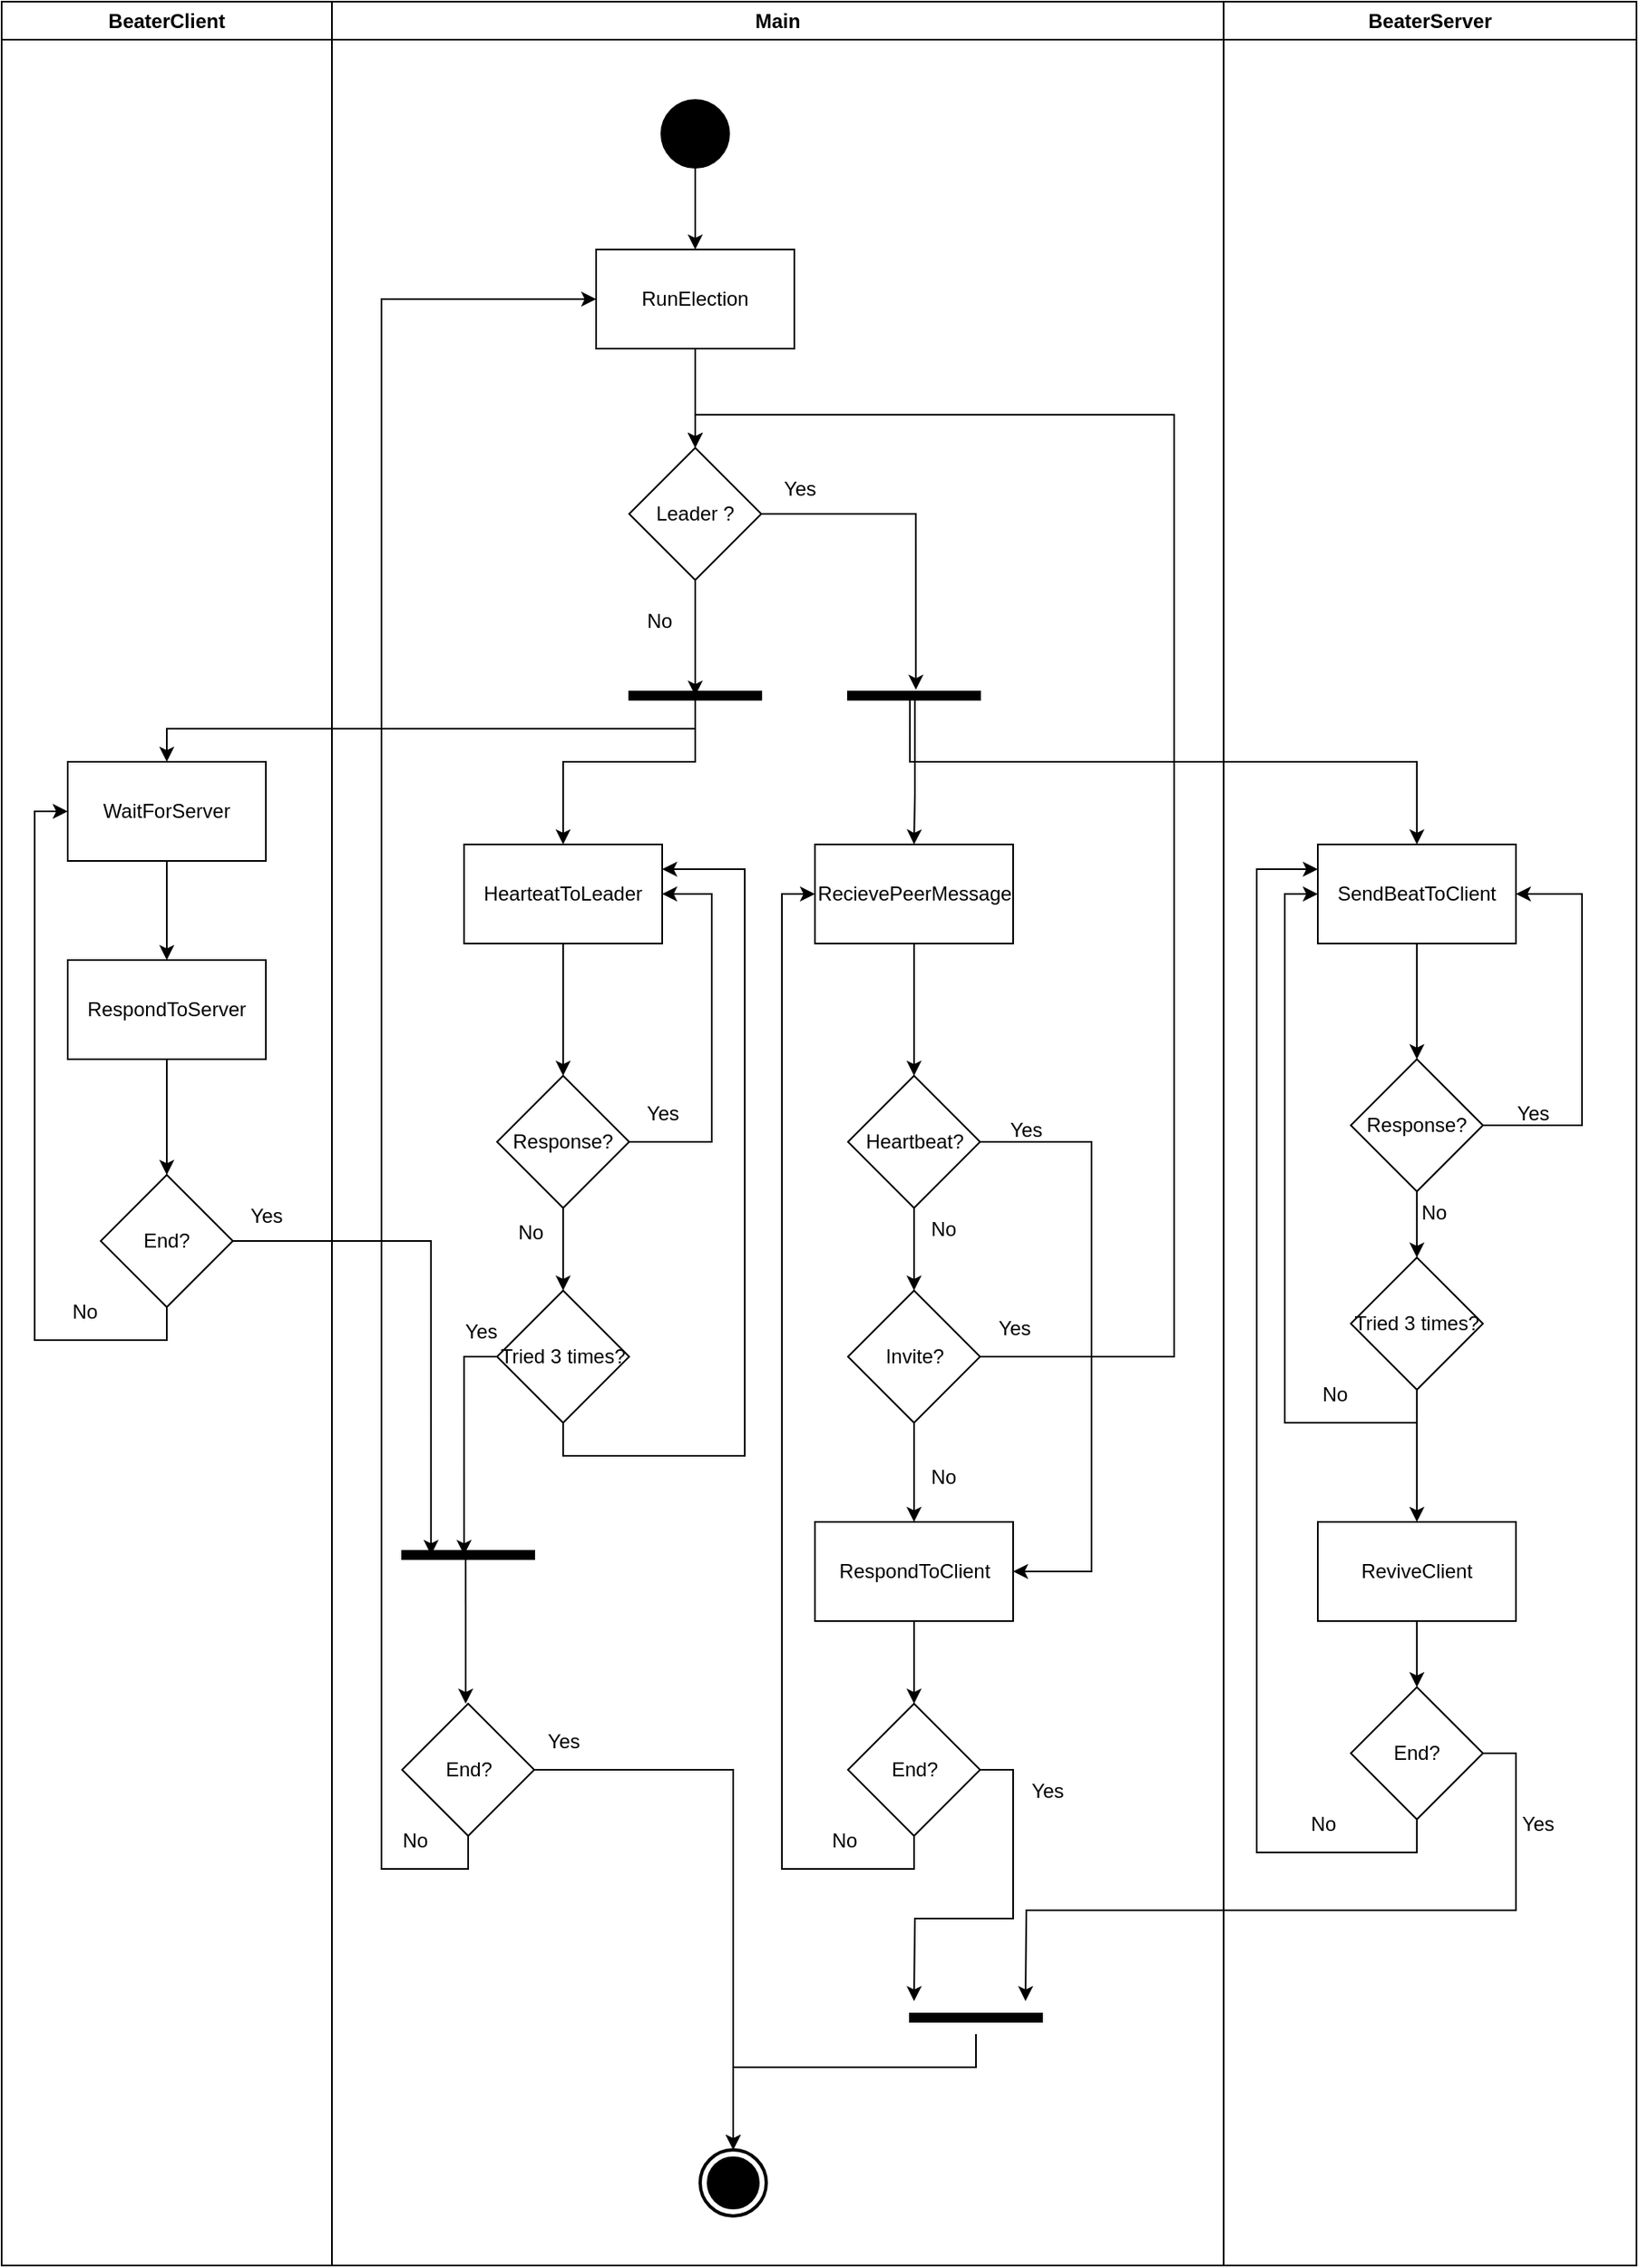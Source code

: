 <mxfile version="22.1.7" type="device">
  <diagram id="qw6BGTSs2NJuXky5AMfl" name="ActividadesHeartbeater">
    <mxGraphModel dx="2522" dy="427" grid="1" gridSize="10" guides="1" tooltips="1" connect="1" arrows="1" fold="1" page="1" pageScale="1" pageWidth="827" pageHeight="1169" math="0" shadow="0">
      <root>
        <mxCell id="0" />
        <mxCell id="1" parent="0" />
        <mxCell id="QIXQ2lTClWcp1bWIHIJV-1" value="Main" style="swimlane;whiteSpace=wrap;html=1;" parent="1" vertex="1">
          <mxGeometry x="-1090" y="170" width="540" height="1370" as="geometry" />
        </mxCell>
        <mxCell id="hc-60DQHY3M5q59BQO6m-22" style="edgeStyle=orthogonalEdgeStyle;rounded=0;orthogonalLoop=1;jettySize=auto;html=1;exitX=0.5;exitY=1;exitDx=0;exitDy=0;entryX=0.5;entryY=0;entryDx=0;entryDy=0;" parent="QIXQ2lTClWcp1bWIHIJV-1" source="hc-60DQHY3M5q59BQO6m-13" target="hc-60DQHY3M5q59BQO6m-21" edge="1">
          <mxGeometry relative="1" as="geometry" />
        </mxCell>
        <mxCell id="hc-60DQHY3M5q59BQO6m-13" value="HearteatToLeader" style="rounded=0;whiteSpace=wrap;html=1;" parent="QIXQ2lTClWcp1bWIHIJV-1" vertex="1">
          <mxGeometry x="80" y="510" width="120" height="60" as="geometry" />
        </mxCell>
        <mxCell id="hc-60DQHY3M5q59BQO6m-19" style="edgeStyle=orthogonalEdgeStyle;rounded=0;orthogonalLoop=1;jettySize=auto;html=1;exitX=0.5;exitY=1;exitDx=0;exitDy=0;entryX=0.5;entryY=0;entryDx=0;entryDy=0;" parent="QIXQ2lTClWcp1bWIHIJV-1" source="hc-60DQHY3M5q59BQO6m-16" edge="1">
          <mxGeometry relative="1" as="geometry">
            <mxPoint x="352.5" y="650" as="targetPoint" />
          </mxGeometry>
        </mxCell>
        <mxCell id="hc-60DQHY3M5q59BQO6m-16" value="RecievePeerMessage" style="rounded=0;whiteSpace=wrap;html=1;" parent="QIXQ2lTClWcp1bWIHIJV-1" vertex="1">
          <mxGeometry x="292.5" y="510" width="120" height="60" as="geometry" />
        </mxCell>
        <mxCell id="hc-60DQHY3M5q59BQO6m-17" value="" style="endArrow=classic;html=1;rounded=0;entryX=0.5;entryY=0;entryDx=0;entryDy=0;" parent="QIXQ2lTClWcp1bWIHIJV-1" target="hc-60DQHY3M5q59BQO6m-16" edge="1">
          <mxGeometry width="50" height="50" relative="1" as="geometry">
            <mxPoint x="353" y="420" as="sourcePoint" />
            <mxPoint x="400" y="490" as="targetPoint" />
            <Array as="points">
              <mxPoint x="353" y="480" />
            </Array>
          </mxGeometry>
        </mxCell>
        <mxCell id="hc-60DQHY3M5q59BQO6m-23" style="edgeStyle=orthogonalEdgeStyle;rounded=0;orthogonalLoop=1;jettySize=auto;html=1;exitX=1;exitY=0.5;exitDx=0;exitDy=0;entryX=1;entryY=0.5;entryDx=0;entryDy=0;" parent="QIXQ2lTClWcp1bWIHIJV-1" source="hc-60DQHY3M5q59BQO6m-21" target="hc-60DQHY3M5q59BQO6m-13" edge="1">
          <mxGeometry relative="1" as="geometry">
            <Array as="points">
              <mxPoint x="230" y="690" />
              <mxPoint x="230" y="540" />
            </Array>
          </mxGeometry>
        </mxCell>
        <mxCell id="hc-60DQHY3M5q59BQO6m-26" style="edgeStyle=orthogonalEdgeStyle;rounded=0;orthogonalLoop=1;jettySize=auto;html=1;exitX=0.5;exitY=1;exitDx=0;exitDy=0;entryX=0.5;entryY=0;entryDx=0;entryDy=0;" parent="QIXQ2lTClWcp1bWIHIJV-1" source="hc-60DQHY3M5q59BQO6m-21" target="hc-60DQHY3M5q59BQO6m-25" edge="1">
          <mxGeometry relative="1" as="geometry" />
        </mxCell>
        <mxCell id="hc-60DQHY3M5q59BQO6m-21" value="Response?" style="rhombus;whiteSpace=wrap;html=1;" parent="QIXQ2lTClWcp1bWIHIJV-1" vertex="1">
          <mxGeometry x="100" y="650" width="80" height="80" as="geometry" />
        </mxCell>
        <mxCell id="hc-60DQHY3M5q59BQO6m-30" style="edgeStyle=orthogonalEdgeStyle;rounded=0;orthogonalLoop=1;jettySize=auto;html=1;exitX=0.5;exitY=1;exitDx=0;exitDy=0;entryX=1;entryY=0.25;entryDx=0;entryDy=0;" parent="QIXQ2lTClWcp1bWIHIJV-1" source="hc-60DQHY3M5q59BQO6m-25" target="hc-60DQHY3M5q59BQO6m-13" edge="1">
          <mxGeometry relative="1" as="geometry">
            <Array as="points">
              <mxPoint x="140" y="880" />
              <mxPoint x="250" y="880" />
              <mxPoint x="250" y="525" />
            </Array>
          </mxGeometry>
        </mxCell>
        <mxCell id="hc-60DQHY3M5q59BQO6m-25" value="Tried 3 times?" style="rhombus;whiteSpace=wrap;html=1;" parent="QIXQ2lTClWcp1bWIHIJV-1" vertex="1">
          <mxGeometry x="100" y="780" width="80" height="80" as="geometry" />
        </mxCell>
        <mxCell id="hc-60DQHY3M5q59BQO6m-29" value="Yes" style="text;html=1;align=center;verticalAlign=middle;resizable=0;points=[];autosize=1;strokeColor=none;fillColor=none;" parent="QIXQ2lTClWcp1bWIHIJV-1" vertex="1">
          <mxGeometry x="70" y="790" width="40" height="30" as="geometry" />
        </mxCell>
        <mxCell id="bofo8VlZK_ACIVM5YTQh-2" style="edgeStyle=orthogonalEdgeStyle;rounded=0;orthogonalLoop=1;jettySize=auto;html=1;exitX=0.5;exitY=1;exitDx=0;exitDy=0;entryX=0.5;entryY=0;entryDx=0;entryDy=0;" parent="QIXQ2lTClWcp1bWIHIJV-1" source="LTG8RBckENZD-i17CnAc-1" target="bofo8VlZK_ACIVM5YTQh-1" edge="1">
          <mxGeometry relative="1" as="geometry" />
        </mxCell>
        <mxCell id="LTG8RBckENZD-i17CnAc-1" value="" style="shape=ellipse;html=1;fillColor=strokeColor;strokeWidth=2;verticalLabelPosition=bottom;verticalAlignment=top;perimeter=ellipsePerimeter;" parent="QIXQ2lTClWcp1bWIHIJV-1" vertex="1">
          <mxGeometry x="200" y="60" width="40" height="40" as="geometry" />
        </mxCell>
        <mxCell id="TCN-bOedc-Dn7uWgbYHs-2" style="edgeStyle=orthogonalEdgeStyle;rounded=0;orthogonalLoop=1;jettySize=auto;html=1;exitX=0.5;exitY=1;exitDx=0;exitDy=0;entryX=0.5;entryY=0;entryDx=0;entryDy=0;" parent="QIXQ2lTClWcp1bWIHIJV-1" source="bofo8VlZK_ACIVM5YTQh-1" target="TCN-bOedc-Dn7uWgbYHs-1" edge="1">
          <mxGeometry relative="1" as="geometry" />
        </mxCell>
        <mxCell id="bofo8VlZK_ACIVM5YTQh-1" value="RunElection" style="rounded=0;whiteSpace=wrap;html=1;" parent="QIXQ2lTClWcp1bWIHIJV-1" vertex="1">
          <mxGeometry x="160" y="150" width="120" height="60" as="geometry" />
        </mxCell>
        <mxCell id="TCN-bOedc-Dn7uWgbYHs-1" value="Leader ?" style="rhombus;whiteSpace=wrap;html=1;" parent="QIXQ2lTClWcp1bWIHIJV-1" vertex="1">
          <mxGeometry x="180" y="270" width="80" height="80" as="geometry" />
        </mxCell>
        <mxCell id="YQtfQNAQjA-G0VPg_jLE-4" value="" style="html=1;points=[];perimeter=orthogonalPerimeter;fillColor=strokeColor;rotation=-90;" parent="QIXQ2lTClWcp1bWIHIJV-1" vertex="1">
          <mxGeometry x="350" y="380" width="5" height="80" as="geometry" />
        </mxCell>
        <mxCell id="yjZC0PVfIK630KkJVlj7-1" value="No" style="text;html=1;align=center;verticalAlign=middle;resizable=0;points=[];autosize=1;strokeColor=none;fillColor=none;" parent="QIXQ2lTClWcp1bWIHIJV-1" vertex="1">
          <mxGeometry x="177.5" y="360" width="40" height="30" as="geometry" />
        </mxCell>
        <mxCell id="yjZC0PVfIK630KkJVlj7-5" style="edgeStyle=orthogonalEdgeStyle;rounded=0;orthogonalLoop=1;jettySize=auto;html=1;exitX=1;exitY=0.5;exitDx=0;exitDy=0;entryX=1.22;entryY=0.514;entryDx=0;entryDy=0;entryPerimeter=0;" parent="QIXQ2lTClWcp1bWIHIJV-1" source="TCN-bOedc-Dn7uWgbYHs-1" target="YQtfQNAQjA-G0VPg_jLE-4" edge="1">
          <mxGeometry relative="1" as="geometry" />
        </mxCell>
        <mxCell id="YQtfQNAQjA-G0VPg_jLE-1" value="" style="html=1;points=[];perimeter=orthogonalPerimeter;fillColor=strokeColor;rotation=-90;" parent="QIXQ2lTClWcp1bWIHIJV-1" vertex="1">
          <mxGeometry x="217.5" y="380" width="5" height="80" as="geometry" />
        </mxCell>
        <mxCell id="hc-60DQHY3M5q59BQO6m-14" value="" style="endArrow=classic;html=1;rounded=0;entryX=0.5;entryY=0;entryDx=0;entryDy=0;" parent="QIXQ2lTClWcp1bWIHIJV-1" target="hc-60DQHY3M5q59BQO6m-13" edge="1">
          <mxGeometry width="50" height="50" relative="1" as="geometry">
            <mxPoint x="220" y="420" as="sourcePoint" />
            <mxPoint x="540" y="490" as="targetPoint" />
            <Array as="points">
              <mxPoint x="220" y="460" />
              <mxPoint x="140" y="460" />
            </Array>
          </mxGeometry>
        </mxCell>
        <mxCell id="YQtfQNAQjA-G0VPg_jLE-2" style="edgeStyle=orthogonalEdgeStyle;rounded=0;orthogonalLoop=1;jettySize=auto;html=1;exitX=0.5;exitY=1;exitDx=0;exitDy=0;entryX=0.5;entryY=0.5;entryDx=0;entryDy=0;entryPerimeter=0;" parent="QIXQ2lTClWcp1bWIHIJV-1" source="TCN-bOedc-Dn7uWgbYHs-1" target="YQtfQNAQjA-G0VPg_jLE-1" edge="1">
          <mxGeometry relative="1" as="geometry" />
        </mxCell>
        <mxCell id="hc-60DQHY3M5q59BQO6m-24" value="Yes" style="text;html=1;align=center;verticalAlign=middle;resizable=0;points=[];autosize=1;strokeColor=none;fillColor=none;" parent="QIXQ2lTClWcp1bWIHIJV-1" vertex="1">
          <mxGeometry x="180" y="658" width="40" height="30" as="geometry" />
        </mxCell>
        <mxCell id="hc-60DQHY3M5q59BQO6m-27" value="No" style="text;html=1;align=center;verticalAlign=middle;resizable=0;points=[];autosize=1;strokeColor=none;fillColor=none;" parent="QIXQ2lTClWcp1bWIHIJV-1" vertex="1">
          <mxGeometry x="100" y="730" width="40" height="30" as="geometry" />
        </mxCell>
        <mxCell id="yjZC0PVfIK630KkJVlj7-2" value="Yes" style="text;html=1;align=center;verticalAlign=middle;resizable=0;points=[];autosize=1;strokeColor=none;fillColor=none;" parent="QIXQ2lTClWcp1bWIHIJV-1" vertex="1">
          <mxGeometry x="263" y="280" width="40" height="30" as="geometry" />
        </mxCell>
        <mxCell id="zUoGKfGc0olM-SZVj0HO-1" value="" style="html=1;points=[];perimeter=orthogonalPerimeter;fillColor=strokeColor;rotation=-90;" parent="QIXQ2lTClWcp1bWIHIJV-1" vertex="1">
          <mxGeometry x="80" y="900" width="5" height="80" as="geometry" />
        </mxCell>
        <mxCell id="zUoGKfGc0olM-SZVj0HO-2" style="edgeStyle=orthogonalEdgeStyle;rounded=0;orthogonalLoop=1;jettySize=auto;html=1;exitX=0;exitY=0.5;exitDx=0;exitDy=0;entryX=0.5;entryY=0.469;entryDx=0;entryDy=0;entryPerimeter=0;" parent="QIXQ2lTClWcp1bWIHIJV-1" source="hc-60DQHY3M5q59BQO6m-25" target="zUoGKfGc0olM-SZVj0HO-1" edge="1">
          <mxGeometry relative="1" as="geometry" />
        </mxCell>
        <mxCell id="zUoGKfGc0olM-SZVj0HO-10" style="edgeStyle=orthogonalEdgeStyle;rounded=0;orthogonalLoop=1;jettySize=auto;html=1;exitX=0.5;exitY=1;exitDx=0;exitDy=0;entryX=0.5;entryY=0;entryDx=0;entryDy=0;" parent="QIXQ2lTClWcp1bWIHIJV-1" source="zUoGKfGc0olM-SZVj0HO-7" target="zUoGKfGc0olM-SZVj0HO-9" edge="1">
          <mxGeometry relative="1" as="geometry" />
        </mxCell>
        <mxCell id="zUoGKfGc0olM-SZVj0HO-18" style="edgeStyle=orthogonalEdgeStyle;rounded=0;orthogonalLoop=1;jettySize=auto;html=1;exitX=1;exitY=0.5;exitDx=0;exitDy=0;entryX=1;entryY=0.5;entryDx=0;entryDy=0;" parent="QIXQ2lTClWcp1bWIHIJV-1" source="zUoGKfGc0olM-SZVj0HO-7" target="zUoGKfGc0olM-SZVj0HO-15" edge="1">
          <mxGeometry relative="1" as="geometry">
            <Array as="points">
              <mxPoint x="460" y="690" />
              <mxPoint x="460" y="950" />
            </Array>
          </mxGeometry>
        </mxCell>
        <mxCell id="zUoGKfGc0olM-SZVj0HO-7" value="Heartbeat?" style="rhombus;whiteSpace=wrap;html=1;" parent="QIXQ2lTClWcp1bWIHIJV-1" vertex="1">
          <mxGeometry x="312.5" y="650" width="80" height="80" as="geometry" />
        </mxCell>
        <mxCell id="zUoGKfGc0olM-SZVj0HO-12" style="edgeStyle=orthogonalEdgeStyle;rounded=0;orthogonalLoop=1;jettySize=auto;html=1;exitX=1;exitY=0.5;exitDx=0;exitDy=0;entryX=0.5;entryY=0;entryDx=0;entryDy=0;" parent="QIXQ2lTClWcp1bWIHIJV-1" source="zUoGKfGc0olM-SZVj0HO-9" target="TCN-bOedc-Dn7uWgbYHs-1" edge="1">
          <mxGeometry relative="1" as="geometry">
            <Array as="points">
              <mxPoint x="510" y="820" />
              <mxPoint x="510" y="250" />
              <mxPoint x="220" y="250" />
            </Array>
          </mxGeometry>
        </mxCell>
        <mxCell id="zUoGKfGc0olM-SZVj0HO-16" style="edgeStyle=orthogonalEdgeStyle;rounded=0;orthogonalLoop=1;jettySize=auto;html=1;exitX=0.5;exitY=1;exitDx=0;exitDy=0;entryX=0.5;entryY=0;entryDx=0;entryDy=0;" parent="QIXQ2lTClWcp1bWIHIJV-1" source="zUoGKfGc0olM-SZVj0HO-9" target="zUoGKfGc0olM-SZVj0HO-15" edge="1">
          <mxGeometry relative="1" as="geometry" />
        </mxCell>
        <mxCell id="zUoGKfGc0olM-SZVj0HO-9" value="Invite?" style="rhombus;whiteSpace=wrap;html=1;" parent="QIXQ2lTClWcp1bWIHIJV-1" vertex="1">
          <mxGeometry x="312.5" y="780" width="80" height="80" as="geometry" />
        </mxCell>
        <mxCell id="zUoGKfGc0olM-SZVj0HO-14" value="Yes" style="text;html=1;align=center;verticalAlign=middle;resizable=0;points=[];autosize=1;strokeColor=none;fillColor=none;" parent="QIXQ2lTClWcp1bWIHIJV-1" vertex="1">
          <mxGeometry x="392.5" y="788" width="40" height="30" as="geometry" />
        </mxCell>
        <mxCell id="zUoGKfGc0olM-SZVj0HO-22" style="edgeStyle=orthogonalEdgeStyle;rounded=0;orthogonalLoop=1;jettySize=auto;html=1;exitX=0.5;exitY=1;exitDx=0;exitDy=0;entryX=0.5;entryY=0;entryDx=0;entryDy=0;" parent="QIXQ2lTClWcp1bWIHIJV-1" source="zUoGKfGc0olM-SZVj0HO-15" target="zUoGKfGc0olM-SZVj0HO-21" edge="1">
          <mxGeometry relative="1" as="geometry" />
        </mxCell>
        <mxCell id="zUoGKfGc0olM-SZVj0HO-15" value="RespondToClient" style="rounded=0;whiteSpace=wrap;html=1;" parent="QIXQ2lTClWcp1bWIHIJV-1" vertex="1">
          <mxGeometry x="292.5" y="920" width="120" height="60" as="geometry" />
        </mxCell>
        <mxCell id="zUoGKfGc0olM-SZVj0HO-23" style="edgeStyle=orthogonalEdgeStyle;rounded=0;orthogonalLoop=1;jettySize=auto;html=1;exitX=0.5;exitY=1;exitDx=0;exitDy=0;entryX=0;entryY=0.5;entryDx=0;entryDy=0;" parent="QIXQ2lTClWcp1bWIHIJV-1" source="zUoGKfGc0olM-SZVj0HO-21" target="hc-60DQHY3M5q59BQO6m-16" edge="1">
          <mxGeometry relative="1" as="geometry" />
        </mxCell>
        <mxCell id="zUoGKfGc0olM-SZVj0HO-26" style="edgeStyle=orthogonalEdgeStyle;rounded=0;orthogonalLoop=1;jettySize=auto;html=1;exitX=1;exitY=0.5;exitDx=0;exitDy=0;entryX=0.5;entryY=0;entryDx=0;entryDy=0;" parent="QIXQ2lTClWcp1bWIHIJV-1" source="zUoGKfGc0olM-SZVj0HO-21" edge="1">
          <mxGeometry relative="1" as="geometry">
            <mxPoint x="352.5" y="1210" as="targetPoint" />
          </mxGeometry>
        </mxCell>
        <mxCell id="zUoGKfGc0olM-SZVj0HO-21" value="End?" style="rhombus;whiteSpace=wrap;html=1;" parent="QIXQ2lTClWcp1bWIHIJV-1" vertex="1">
          <mxGeometry x="312.5" y="1030" width="80" height="80" as="geometry" />
        </mxCell>
        <mxCell id="zUoGKfGc0olM-SZVj0HO-27" value="Yes" style="text;html=1;align=center;verticalAlign=middle;resizable=0;points=[];autosize=1;strokeColor=none;fillColor=none;" parent="QIXQ2lTClWcp1bWIHIJV-1" vertex="1">
          <mxGeometry x="412.5" y="1068" width="40" height="30" as="geometry" />
        </mxCell>
        <mxCell id="zUoGKfGc0olM-SZVj0HO-37" value="" style="html=1;points=[];perimeter=orthogonalPerimeter;fillColor=strokeColor;rotation=-90;" parent="QIXQ2lTClWcp1bWIHIJV-1" vertex="1">
          <mxGeometry x="387.5" y="1180" width="5" height="80" as="geometry" />
        </mxCell>
        <mxCell id="zUoGKfGc0olM-SZVj0HO-39" style="edgeStyle=orthogonalEdgeStyle;rounded=0;orthogonalLoop=1;jettySize=auto;html=1;exitX=0.5;exitY=1;exitDx=0;exitDy=0;entryX=0;entryY=0.5;entryDx=0;entryDy=0;" parent="QIXQ2lTClWcp1bWIHIJV-1" source="zUoGKfGc0olM-SZVj0HO-38" target="bofo8VlZK_ACIVM5YTQh-1" edge="1">
          <mxGeometry relative="1" as="geometry">
            <Array as="points">
              <mxPoint x="83" y="1130" />
              <mxPoint x="30" y="1130" />
              <mxPoint x="30" y="180" />
            </Array>
          </mxGeometry>
        </mxCell>
        <mxCell id="zUoGKfGc0olM-SZVj0HO-41" style="edgeStyle=orthogonalEdgeStyle;rounded=0;orthogonalLoop=1;jettySize=auto;html=1;exitX=1;exitY=0.5;exitDx=0;exitDy=0;entryX=0.5;entryY=0;entryDx=0;entryDy=0;entryPerimeter=0;" parent="QIXQ2lTClWcp1bWIHIJV-1" source="zUoGKfGc0olM-SZVj0HO-38" target="9wCI6ws_u3FSP1stABu5-1" edge="1">
          <mxGeometry relative="1" as="geometry">
            <mxPoint x="240" y="1290" as="targetPoint" />
          </mxGeometry>
        </mxCell>
        <mxCell id="zUoGKfGc0olM-SZVj0HO-38" value="End?" style="rhombus;whiteSpace=wrap;html=1;" parent="QIXQ2lTClWcp1bWIHIJV-1" vertex="1">
          <mxGeometry x="42.5" y="1030" width="80" height="80" as="geometry" />
        </mxCell>
        <mxCell id="9wCI6ws_u3FSP1stABu5-1" value="" style="html=1;shape=mxgraph.sysml.actFinal;strokeWidth=2;verticalLabelPosition=bottom;verticalAlignment=top;" parent="QIXQ2lTClWcp1bWIHIJV-1" vertex="1">
          <mxGeometry x="223" y="1300" width="40" height="40" as="geometry" />
        </mxCell>
        <mxCell id="uQPZJdxnnAXfrUz5KLe--2" value="BeaterServer" style="swimlane;whiteSpace=wrap;html=1;" parent="1" vertex="1">
          <mxGeometry x="-550" y="170" width="250" height="1370" as="geometry" />
        </mxCell>
        <mxCell id="yjZC0PVfIK630KkJVlj7-9" style="edgeStyle=orthogonalEdgeStyle;rounded=0;orthogonalLoop=1;jettySize=auto;html=1;exitX=0.5;exitY=1;exitDx=0;exitDy=0;entryX=0.5;entryY=0;entryDx=0;entryDy=0;" parent="uQPZJdxnnAXfrUz5KLe--2" source="yjZC0PVfIK630KkJVlj7-7" target="yjZC0PVfIK630KkJVlj7-8" edge="1">
          <mxGeometry relative="1" as="geometry" />
        </mxCell>
        <mxCell id="yjZC0PVfIK630KkJVlj7-7" value="SendBeatToClient" style="rounded=0;whiteSpace=wrap;html=1;" parent="uQPZJdxnnAXfrUz5KLe--2" vertex="1">
          <mxGeometry x="57" y="510" width="120" height="60" as="geometry" />
        </mxCell>
        <mxCell id="hc-60DQHY3M5q59BQO6m-1" style="edgeStyle=orthogonalEdgeStyle;rounded=0;orthogonalLoop=1;jettySize=auto;html=1;exitX=1;exitY=0.5;exitDx=0;exitDy=0;entryX=1;entryY=0.5;entryDx=0;entryDy=0;" parent="uQPZJdxnnAXfrUz5KLe--2" source="yjZC0PVfIK630KkJVlj7-8" target="yjZC0PVfIK630KkJVlj7-7" edge="1">
          <mxGeometry relative="1" as="geometry">
            <Array as="points">
              <mxPoint x="217" y="680" />
              <mxPoint x="217" y="540" />
            </Array>
          </mxGeometry>
        </mxCell>
        <mxCell id="hc-60DQHY3M5q59BQO6m-6" style="edgeStyle=orthogonalEdgeStyle;rounded=0;orthogonalLoop=1;jettySize=auto;html=1;exitX=0.5;exitY=1;exitDx=0;exitDy=0;entryX=0.5;entryY=0;entryDx=0;entryDy=0;" parent="uQPZJdxnnAXfrUz5KLe--2" source="yjZC0PVfIK630KkJVlj7-8" target="hc-60DQHY3M5q59BQO6m-5" edge="1">
          <mxGeometry relative="1" as="geometry" />
        </mxCell>
        <mxCell id="yjZC0PVfIK630KkJVlj7-8" value="Response?" style="rhombus;whiteSpace=wrap;html=1;" parent="uQPZJdxnnAXfrUz5KLe--2" vertex="1">
          <mxGeometry x="77" y="640" width="80" height="80" as="geometry" />
        </mxCell>
        <mxCell id="hc-60DQHY3M5q59BQO6m-7" style="edgeStyle=orthogonalEdgeStyle;rounded=0;orthogonalLoop=1;jettySize=auto;html=1;exitX=0.5;exitY=1;exitDx=0;exitDy=0;entryX=0;entryY=0.5;entryDx=0;entryDy=0;" parent="uQPZJdxnnAXfrUz5KLe--2" source="hc-60DQHY3M5q59BQO6m-5" target="yjZC0PVfIK630KkJVlj7-7" edge="1">
          <mxGeometry relative="1" as="geometry" />
        </mxCell>
        <mxCell id="hc-60DQHY3M5q59BQO6m-11" style="edgeStyle=orthogonalEdgeStyle;rounded=0;orthogonalLoop=1;jettySize=auto;html=1;exitX=0.5;exitY=1;exitDx=0;exitDy=0;entryX=0.5;entryY=0;entryDx=0;entryDy=0;" parent="uQPZJdxnnAXfrUz5KLe--2" source="hc-60DQHY3M5q59BQO6m-5" target="hc-60DQHY3M5q59BQO6m-10" edge="1">
          <mxGeometry relative="1" as="geometry" />
        </mxCell>
        <mxCell id="hc-60DQHY3M5q59BQO6m-5" value="Tried 3 times?" style="rhombus;whiteSpace=wrap;html=1;" parent="uQPZJdxnnAXfrUz5KLe--2" vertex="1">
          <mxGeometry x="77" y="760" width="80" height="80" as="geometry" />
        </mxCell>
        <mxCell id="zUoGKfGc0olM-SZVj0HO-29" style="edgeStyle=orthogonalEdgeStyle;rounded=0;orthogonalLoop=1;jettySize=auto;html=1;exitX=0.5;exitY=1;exitDx=0;exitDy=0;entryX=0.5;entryY=0;entryDx=0;entryDy=0;" parent="uQPZJdxnnAXfrUz5KLe--2" source="hc-60DQHY3M5q59BQO6m-10" target="zUoGKfGc0olM-SZVj0HO-28" edge="1">
          <mxGeometry relative="1" as="geometry" />
        </mxCell>
        <mxCell id="hc-60DQHY3M5q59BQO6m-10" value="ReviveClient" style="rounded=0;whiteSpace=wrap;html=1;" parent="uQPZJdxnnAXfrUz5KLe--2" vertex="1">
          <mxGeometry x="57" y="920" width="120" height="60" as="geometry" />
        </mxCell>
        <mxCell id="hc-60DQHY3M5q59BQO6m-2" value="Yes" style="text;html=1;align=center;verticalAlign=middle;resizable=0;points=[];autosize=1;strokeColor=none;fillColor=none;" parent="uQPZJdxnnAXfrUz5KLe--2" vertex="1">
          <mxGeometry x="167" y="658" width="40" height="30" as="geometry" />
        </mxCell>
        <mxCell id="hc-60DQHY3M5q59BQO6m-8" value="No" style="text;html=1;align=center;verticalAlign=middle;resizable=0;points=[];autosize=1;strokeColor=none;fillColor=none;" parent="uQPZJdxnnAXfrUz5KLe--2" vertex="1">
          <mxGeometry x="47" y="828" width="40" height="30" as="geometry" />
        </mxCell>
        <mxCell id="hc-60DQHY3M5q59BQO6m-9" value="No" style="text;html=1;align=center;verticalAlign=middle;resizable=0;points=[];autosize=1;strokeColor=none;fillColor=none;" parent="uQPZJdxnnAXfrUz5KLe--2" vertex="1">
          <mxGeometry x="107" y="718" width="40" height="30" as="geometry" />
        </mxCell>
        <mxCell id="zUoGKfGc0olM-SZVj0HO-30" style="edgeStyle=orthogonalEdgeStyle;rounded=0;orthogonalLoop=1;jettySize=auto;html=1;exitX=0.5;exitY=1;exitDx=0;exitDy=0;entryX=0;entryY=0.25;entryDx=0;entryDy=0;" parent="uQPZJdxnnAXfrUz5KLe--2" source="zUoGKfGc0olM-SZVj0HO-28" target="yjZC0PVfIK630KkJVlj7-7" edge="1">
          <mxGeometry relative="1" as="geometry">
            <Array as="points">
              <mxPoint x="117" y="1120" />
              <mxPoint x="20" y="1120" />
              <mxPoint x="20" y="525" />
            </Array>
          </mxGeometry>
        </mxCell>
        <mxCell id="zUoGKfGc0olM-SZVj0HO-33" style="edgeStyle=orthogonalEdgeStyle;rounded=0;orthogonalLoop=1;jettySize=auto;html=1;exitX=1;exitY=0.5;exitDx=0;exitDy=0;" parent="uQPZJdxnnAXfrUz5KLe--2" source="zUoGKfGc0olM-SZVj0HO-28" edge="1">
          <mxGeometry relative="1" as="geometry">
            <mxPoint x="-120" y="1210" as="targetPoint" />
          </mxGeometry>
        </mxCell>
        <mxCell id="zUoGKfGc0olM-SZVj0HO-28" value="End?" style="rhombus;whiteSpace=wrap;html=1;" parent="uQPZJdxnnAXfrUz5KLe--2" vertex="1">
          <mxGeometry x="77" y="1020" width="80" height="80" as="geometry" />
        </mxCell>
        <mxCell id="hc-60DQHY3M5q59BQO6m-34" value="BeaterClient" style="swimlane;whiteSpace=wrap;html=1;" parent="1" vertex="1">
          <mxGeometry x="-1290" y="170" width="200" height="1370" as="geometry" />
        </mxCell>
        <mxCell id="hc-60DQHY3M5q59BQO6m-35" style="edgeStyle=orthogonalEdgeStyle;rounded=0;orthogonalLoop=1;jettySize=auto;html=1;exitX=0.5;exitY=1;exitDx=0;exitDy=0;entryX=0.5;entryY=0;entryDx=0;entryDy=0;" parent="hc-60DQHY3M5q59BQO6m-34" source="hc-60DQHY3M5q59BQO6m-36" target="hc-60DQHY3M5q59BQO6m-39" edge="1">
          <mxGeometry relative="1" as="geometry" />
        </mxCell>
        <mxCell id="hc-60DQHY3M5q59BQO6m-36" value="WaitForServer" style="rounded=0;whiteSpace=wrap;html=1;" parent="hc-60DQHY3M5q59BQO6m-34" vertex="1">
          <mxGeometry x="40" y="460" width="120" height="60" as="geometry" />
        </mxCell>
        <mxCell id="hc-60DQHY3M5q59BQO6m-42" style="edgeStyle=orthogonalEdgeStyle;rounded=0;orthogonalLoop=1;jettySize=auto;html=1;exitX=0.5;exitY=1;exitDx=0;exitDy=0;entryX=0.5;entryY=0;entryDx=0;entryDy=0;" parent="hc-60DQHY3M5q59BQO6m-34" source="hc-60DQHY3M5q59BQO6m-39" target="hc-60DQHY3M5q59BQO6m-41" edge="1">
          <mxGeometry relative="1" as="geometry" />
        </mxCell>
        <mxCell id="hc-60DQHY3M5q59BQO6m-39" value="RespondToServer" style="rounded=0;whiteSpace=wrap;html=1;" parent="hc-60DQHY3M5q59BQO6m-34" vertex="1">
          <mxGeometry x="40" y="580" width="120" height="60" as="geometry" />
        </mxCell>
        <mxCell id="hc-60DQHY3M5q59BQO6m-43" style="edgeStyle=orthogonalEdgeStyle;rounded=0;orthogonalLoop=1;jettySize=auto;html=1;exitX=0.5;exitY=1;exitDx=0;exitDy=0;entryX=0;entryY=0.5;entryDx=0;entryDy=0;" parent="hc-60DQHY3M5q59BQO6m-34" source="hc-60DQHY3M5q59BQO6m-41" target="hc-60DQHY3M5q59BQO6m-36" edge="1">
          <mxGeometry relative="1" as="geometry" />
        </mxCell>
        <mxCell id="hc-60DQHY3M5q59BQO6m-41" value="End?" style="rhombus;whiteSpace=wrap;html=1;" parent="hc-60DQHY3M5q59BQO6m-34" vertex="1">
          <mxGeometry x="60" y="710" width="80" height="80" as="geometry" />
        </mxCell>
        <mxCell id="zUoGKfGc0olM-SZVj0HO-4" value="Yes" style="text;html=1;align=center;verticalAlign=middle;resizable=0;points=[];autosize=1;strokeColor=none;fillColor=none;" parent="hc-60DQHY3M5q59BQO6m-34" vertex="1">
          <mxGeometry x="140" y="720" width="40" height="30" as="geometry" />
        </mxCell>
        <mxCell id="hc-60DQHY3M5q59BQO6m-40" value="" style="endArrow=classic;html=1;rounded=0;entryX=0.5;entryY=0;entryDx=0;entryDy=0;" parent="1" target="hc-60DQHY3M5q59BQO6m-36" edge="1">
          <mxGeometry width="50" height="50" relative="1" as="geometry">
            <mxPoint x="-870" y="590" as="sourcePoint" />
            <mxPoint x="-800" y="640" as="targetPoint" />
            <Array as="points">
              <mxPoint x="-870" y="610" />
              <mxPoint x="-1190" y="610" />
            </Array>
          </mxGeometry>
        </mxCell>
        <mxCell id="hc-60DQHY3M5q59BQO6m-44" value="No" style="text;html=1;align=center;verticalAlign=middle;resizable=0;points=[];autosize=1;strokeColor=none;fillColor=none;" parent="1" vertex="1">
          <mxGeometry x="-1260" y="948" width="40" height="30" as="geometry" />
        </mxCell>
        <mxCell id="zUoGKfGc0olM-SZVj0HO-3" style="edgeStyle=orthogonalEdgeStyle;rounded=0;orthogonalLoop=1;jettySize=auto;html=1;exitX=1;exitY=0.5;exitDx=0;exitDy=0;entryX=0.5;entryY=0.219;entryDx=0;entryDy=0;entryPerimeter=0;" parent="1" source="hc-60DQHY3M5q59BQO6m-41" target="zUoGKfGc0olM-SZVj0HO-1" edge="1">
          <mxGeometry relative="1" as="geometry">
            <mxPoint x="-1030" y="1100" as="targetPoint" />
          </mxGeometry>
        </mxCell>
        <mxCell id="zUoGKfGc0olM-SZVj0HO-5" value="" style="endArrow=classic;html=1;rounded=0;exitX=-0.1;exitY=0.481;exitDx=0;exitDy=0;exitPerimeter=0;" parent="1" source="zUoGKfGc0olM-SZVj0HO-1" edge="1">
          <mxGeometry width="50" height="50" relative="1" as="geometry">
            <mxPoint x="-850" y="920" as="sourcePoint" />
            <mxPoint x="-1009" y="1200" as="targetPoint" />
          </mxGeometry>
        </mxCell>
        <mxCell id="zUoGKfGc0olM-SZVj0HO-6" value="" style="endArrow=classic;html=1;rounded=0;entryX=0.5;entryY=0;entryDx=0;entryDy=0;exitX=0.5;exitY=0.469;exitDx=0;exitDy=0;exitPerimeter=0;" parent="1" source="YQtfQNAQjA-G0VPg_jLE-4" target="yjZC0PVfIK630KkJVlj7-7" edge="1">
          <mxGeometry width="50" height="50" relative="1" as="geometry">
            <mxPoint x="-740" y="600" as="sourcePoint" />
            <mxPoint x="-800" y="770" as="targetPoint" />
            <Array as="points">
              <mxPoint x="-740" y="630" />
              <mxPoint x="-433" y="630" />
            </Array>
          </mxGeometry>
        </mxCell>
        <mxCell id="zUoGKfGc0olM-SZVj0HO-17" value="No" style="text;html=1;align=center;verticalAlign=middle;resizable=0;points=[];autosize=1;strokeColor=none;fillColor=none;" parent="1" vertex="1">
          <mxGeometry x="-740" y="898" width="40" height="30" as="geometry" />
        </mxCell>
        <mxCell id="zUoGKfGc0olM-SZVj0HO-19" value="Yes" style="text;html=1;align=center;verticalAlign=middle;resizable=0;points=[];autosize=1;strokeColor=none;fillColor=none;" parent="1" vertex="1">
          <mxGeometry x="-690" y="838" width="40" height="30" as="geometry" />
        </mxCell>
        <mxCell id="zUoGKfGc0olM-SZVj0HO-20" value="No" style="text;html=1;align=center;verticalAlign=middle;resizable=0;points=[];autosize=1;strokeColor=none;fillColor=none;" parent="1" vertex="1">
          <mxGeometry x="-740" y="1048" width="40" height="30" as="geometry" />
        </mxCell>
        <mxCell id="zUoGKfGc0olM-SZVj0HO-24" value="No" style="text;html=1;align=center;verticalAlign=middle;resizable=0;points=[];autosize=1;strokeColor=none;fillColor=none;" parent="1" vertex="1">
          <mxGeometry x="-800" y="1268" width="40" height="30" as="geometry" />
        </mxCell>
        <mxCell id="zUoGKfGc0olM-SZVj0HO-32" value="No" style="text;html=1;align=center;verticalAlign=middle;resizable=0;points=[];autosize=1;strokeColor=none;fillColor=none;" parent="1" vertex="1">
          <mxGeometry x="-510" y="1258" width="40" height="30" as="geometry" />
        </mxCell>
        <mxCell id="zUoGKfGc0olM-SZVj0HO-36" value="Yes" style="text;html=1;align=center;verticalAlign=middle;resizable=0;points=[];autosize=1;strokeColor=none;fillColor=none;" parent="1" vertex="1">
          <mxGeometry x="-380" y="1258" width="40" height="30" as="geometry" />
        </mxCell>
        <mxCell id="zUoGKfGc0olM-SZVj0HO-40" value="No" style="text;html=1;align=center;verticalAlign=middle;resizable=0;points=[];autosize=1;strokeColor=none;fillColor=none;" parent="1" vertex="1">
          <mxGeometry x="-1060" y="1268" width="40" height="30" as="geometry" />
        </mxCell>
        <mxCell id="zUoGKfGc0olM-SZVj0HO-42" value="Yes" style="text;html=1;align=center;verticalAlign=middle;resizable=0;points=[];autosize=1;strokeColor=none;fillColor=none;" parent="1" vertex="1">
          <mxGeometry x="-970" y="1208" width="40" height="30" as="geometry" />
        </mxCell>
        <mxCell id="9wCI6ws_u3FSP1stABu5-2" value="" style="endArrow=classic;html=1;rounded=0;entryX=0.5;entryY=0;entryDx=0;entryDy=0;entryPerimeter=0;" parent="1" target="9wCI6ws_u3FSP1stABu5-1" edge="1">
          <mxGeometry width="50" height="50" relative="1" as="geometry">
            <mxPoint x="-700" y="1400" as="sourcePoint" />
            <mxPoint x="-930" y="1280" as="targetPoint" />
            <Array as="points">
              <mxPoint x="-700" y="1420" />
              <mxPoint x="-847" y="1420" />
            </Array>
          </mxGeometry>
        </mxCell>
      </root>
    </mxGraphModel>
  </diagram>
</mxfile>
